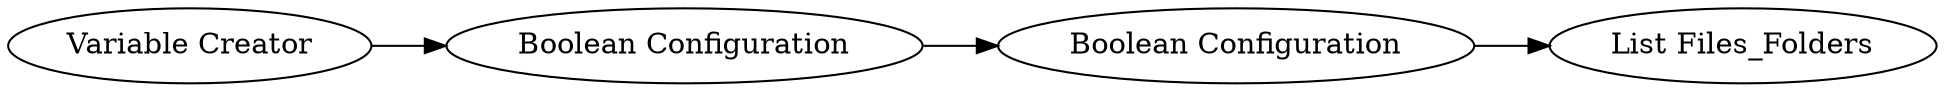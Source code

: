digraph {
	47 -> 45
	46 -> 42
	42 -> 47
	47 [label="Boolean Configuration"]
	42 [label="Boolean Configuration"]
	46 [label="Variable Creator"]
	45 [label="List Files_Folders"]
	rankdir=LR
}
